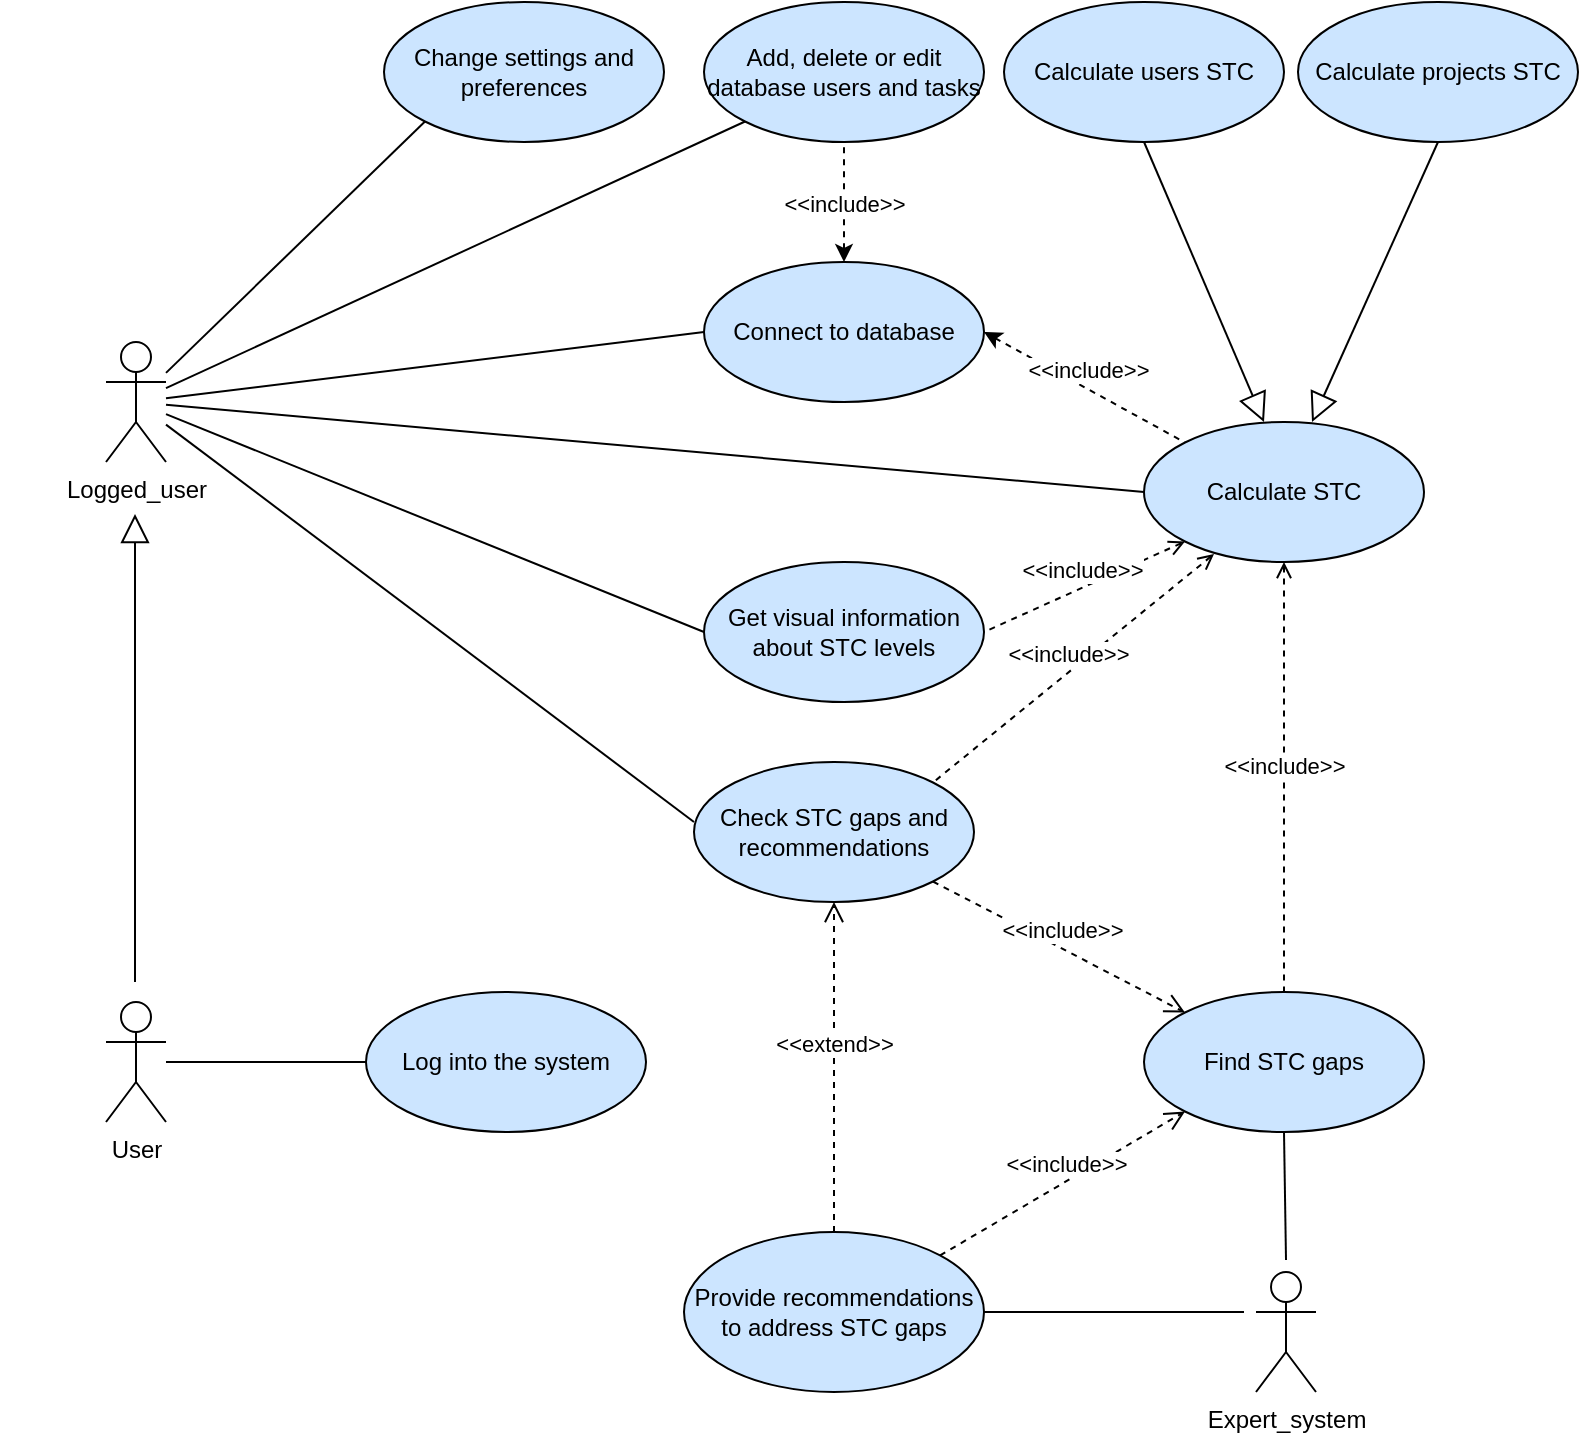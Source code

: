 <mxfile version="12.6.5" type="device"><diagram id="M6VzhiQIBAHowvG9x3cN" name="Page-1"><mxGraphModel dx="766" dy="508" grid="1" gridSize="10" guides="1" tooltips="1" connect="1" arrows="1" fold="1" page="1" pageScale="1" pageWidth="827" pageHeight="1169" math="0" shadow="0"><root><mxCell id="0"/><mxCell id="1" parent="0"/><mxCell id="GDO_ONA6oX1_BJ5on0KM-14" value="" style="edgeStyle=orthogonalEdgeStyle;rounded=0;orthogonalLoop=1;jettySize=auto;html=1;endArrow=none;endFill=0;" edge="1" parent="1" source="GDO_ONA6oX1_BJ5on0KM-2" target="GDO_ONA6oX1_BJ5on0KM-3"><mxGeometry relative="1" as="geometry"/></mxCell><mxCell id="GDO_ONA6oX1_BJ5on0KM-26" style="edgeStyle=none;rounded=0;orthogonalLoop=1;jettySize=auto;html=1;endArrow=block;endFill=0;strokeWidth=1;endSize=12;" edge="1" parent="1"><mxGeometry relative="1" as="geometry"><mxPoint x="77.5" y="599" as="sourcePoint"/><mxPoint x="77.5" y="365" as="targetPoint"/></mxGeometry></mxCell><mxCell id="GDO_ONA6oX1_BJ5on0KM-2" value="User" style="shape=umlActor;verticalLabelPosition=bottom;labelBackgroundColor=#ffffff;verticalAlign=top;html=1;" vertex="1" parent="1"><mxGeometry x="63" y="609" width="30" height="60" as="geometry"/></mxCell><mxCell id="GDO_ONA6oX1_BJ5on0KM-3" value="Log into the system" style="ellipse;whiteSpace=wrap;html=1;fillColor=#CCE5FF;" vertex="1" parent="1"><mxGeometry x="193" y="604" width="140" height="70" as="geometry"/></mxCell><mxCell id="GDO_ONA6oX1_BJ5on0KM-4" value="Connect to database" style="ellipse;whiteSpace=wrap;html=1;fillColor=#CCE5FF;" vertex="1" parent="1"><mxGeometry x="362" y="239" width="140" height="70" as="geometry"/></mxCell><mxCell id="GDO_ONA6oX1_BJ5on0KM-5" value="Calculate STC" style="ellipse;whiteSpace=wrap;html=1;fillColor=#CCE5FF;" vertex="1" parent="1"><mxGeometry x="582" y="319" width="140" height="70" as="geometry"/></mxCell><mxCell id="GDO_ONA6oX1_BJ5on0KM-6" value="Get visual information about STC levels" style="ellipse;whiteSpace=wrap;html=1;fillColor=#CCE5FF;" vertex="1" parent="1"><mxGeometry x="362" y="389" width="140" height="70" as="geometry"/></mxCell><mxCell id="GDO_ONA6oX1_BJ5on0KM-30" value="Check STC gaps and recommendations" style="ellipse;whiteSpace=wrap;html=1;fillColor=#CCE5FF;" vertex="1" parent="1"><mxGeometry x="357" y="489" width="140" height="70" as="geometry"/></mxCell><mxCell id="GDO_ONA6oX1_BJ5on0KM-7" value="Change settings and preferences" style="ellipse;whiteSpace=wrap;html=1;fillColor=#CCE5FF;" vertex="1" parent="1"><mxGeometry x="202" y="109" width="140" height="70" as="geometry"/></mxCell><mxCell id="GDO_ONA6oX1_BJ5on0KM-8" value="Provide recommendations to address STC gaps" style="ellipse;whiteSpace=wrap;html=1;fillColor=#CCE5FF;" vertex="1" parent="1"><mxGeometry x="352" y="724" width="150" height="80" as="geometry"/></mxCell><mxCell id="GDO_ONA6oX1_BJ5on0KM-36" style="edgeStyle=none;rounded=0;orthogonalLoop=1;jettySize=auto;html=1;entryX=1;entryY=0.5;entryDx=0;entryDy=0;endArrow=none;endFill=0;" edge="1" parent="1" target="GDO_ONA6oX1_BJ5on0KM-8"><mxGeometry relative="1" as="geometry"><mxPoint x="632" y="764" as="sourcePoint"/></mxGeometry></mxCell><mxCell id="GDO_ONA6oX1_BJ5on0KM-67" style="edgeStyle=none;rounded=0;orthogonalLoop=1;jettySize=auto;html=1;entryX=0.5;entryY=1;entryDx=0;entryDy=0;startArrow=none;startFill=0;endArrow=none;endFill=0;endSize=12;strokeWidth=1;exitX=0.5;exitY=-0.1;exitDx=0;exitDy=0;exitPerimeter=0;" edge="1" parent="1" source="GDO_ONA6oX1_BJ5on0KM-9" target="GDO_ONA6oX1_BJ5on0KM-10"><mxGeometry relative="1" as="geometry"/></mxCell><mxCell id="GDO_ONA6oX1_BJ5on0KM-9" value="Expert_system" style="shape=umlActor;verticalLabelPosition=bottom;labelBackgroundColor=#ffffff;verticalAlign=top;html=1;" vertex="1" parent="1"><mxGeometry x="638" y="744" width="30" height="60" as="geometry"/></mxCell><mxCell id="GDO_ONA6oX1_BJ5on0KM-10" value="Find STC gaps" style="ellipse;whiteSpace=wrap;html=1;fillColor=#CCE5FF;" vertex="1" parent="1"><mxGeometry x="582" y="604" width="140" height="70" as="geometry"/></mxCell><mxCell id="GDO_ONA6oX1_BJ5on0KM-18" value="" style="rounded=0;orthogonalLoop=1;jettySize=auto;html=1;entryX=0;entryY=1;entryDx=0;entryDy=0;endArrow=none;endFill=0;" edge="1" parent="1" source="GDO_ONA6oX1_BJ5on0KM-12" target="GDO_ONA6oX1_BJ5on0KM-7"><mxGeometry relative="1" as="geometry"><mxPoint x="262" y="299" as="targetPoint"/></mxGeometry></mxCell><mxCell id="GDO_ONA6oX1_BJ5on0KM-21" style="edgeStyle=none;rounded=0;orthogonalLoop=1;jettySize=auto;html=1;entryX=0;entryY=0.5;entryDx=0;entryDy=0;endArrow=none;endFill=0;" edge="1" parent="1" source="GDO_ONA6oX1_BJ5on0KM-12" target="GDO_ONA6oX1_BJ5on0KM-5"><mxGeometry relative="1" as="geometry"/></mxCell><mxCell id="GDO_ONA6oX1_BJ5on0KM-22" style="edgeStyle=none;rounded=0;orthogonalLoop=1;jettySize=auto;html=1;entryX=0;entryY=0.5;entryDx=0;entryDy=0;endArrow=none;endFill=0;" edge="1" parent="1" source="GDO_ONA6oX1_BJ5on0KM-12" target="GDO_ONA6oX1_BJ5on0KM-6"><mxGeometry relative="1" as="geometry"/></mxCell><mxCell id="GDO_ONA6oX1_BJ5on0KM-23" style="edgeStyle=none;rounded=0;orthogonalLoop=1;jettySize=auto;html=1;entryX=0;entryY=0.5;entryDx=0;entryDy=0;endArrow=none;endFill=0;" edge="1" parent="1" source="GDO_ONA6oX1_BJ5on0KM-12" target="GDO_ONA6oX1_BJ5on0KM-4"><mxGeometry relative="1" as="geometry"/></mxCell><mxCell id="GDO_ONA6oX1_BJ5on0KM-29" style="edgeStyle=none;rounded=0;orthogonalLoop=1;jettySize=auto;html=1;endArrow=none;endFill=0;entryX=0;entryY=0.429;entryDx=0;entryDy=0;entryPerimeter=0;" edge="1" parent="1" source="GDO_ONA6oX1_BJ5on0KM-12" target="GDO_ONA6oX1_BJ5on0KM-30"><mxGeometry relative="1" as="geometry"><mxPoint x="282" y="529" as="targetPoint"/></mxGeometry></mxCell><mxCell id="GDO_ONA6oX1_BJ5on0KM-59" style="edgeStyle=none;rounded=0;orthogonalLoop=1;jettySize=auto;html=1;entryX=0;entryY=1;entryDx=0;entryDy=0;endArrow=none;endFill=0;endSize=12;strokeWidth=1;" edge="1" parent="1" source="GDO_ONA6oX1_BJ5on0KM-12" target="GDO_ONA6oX1_BJ5on0KM-57"><mxGeometry relative="1" as="geometry"/></mxCell><mxCell id="GDO_ONA6oX1_BJ5on0KM-12" value="Logged_user" style="shape=umlActor;verticalLabelPosition=bottom;labelBackgroundColor=#ffffff;verticalAlign=top;html=1;" vertex="1" parent="1"><mxGeometry x="63" y="279" width="30" height="60" as="geometry"/></mxCell><mxCell id="GDO_ONA6oX1_BJ5on0KM-47" value="&amp;lt;&amp;lt;include&amp;gt;&amp;gt;" style="html=1;verticalAlign=bottom;endArrow=none;dashed=1;endSize=8;entryX=0.5;entryY=0;entryDx=0;entryDy=0;startArrow=open;startFill=0;endFill=0;" edge="1" parent="1" target="GDO_ONA6oX1_BJ5on0KM-10"><mxGeometry x="0.03" relative="1" as="geometry"><mxPoint x="652" y="389" as="sourcePoint"/><mxPoint x="642" y="509" as="targetPoint"/><mxPoint as="offset"/></mxGeometry></mxCell><mxCell id="GDO_ONA6oX1_BJ5on0KM-49" value="&amp;lt;&amp;lt;include&amp;gt;&amp;gt;" style="html=1;verticalAlign=bottom;endArrow=open;dashed=1;endSize=8;exitX=1;exitY=0;exitDx=0;exitDy=0;entryX=0;entryY=1;entryDx=0;entryDy=0;" edge="1" parent="1" source="GDO_ONA6oX1_BJ5on0KM-8" target="GDO_ONA6oX1_BJ5on0KM-10"><mxGeometry x="0.03" relative="1" as="geometry"><mxPoint x="527" y="489" as="sourcePoint"/><mxPoint x="542" y="704" as="targetPoint"/><mxPoint as="offset"/></mxGeometry></mxCell><mxCell id="GDO_ONA6oX1_BJ5on0KM-50" value="&amp;lt;&amp;lt;include&amp;gt;&amp;gt;" style="html=1;verticalAlign=bottom;endArrow=open;dashed=1;endSize=8;exitX=1;exitY=1;exitDx=0;exitDy=0;entryX=0;entryY=0;entryDx=0;entryDy=0;" edge="1" parent="1" source="GDO_ONA6oX1_BJ5on0KM-30" target="GDO_ONA6oX1_BJ5on0KM-10"><mxGeometry x="0.03" relative="1" as="geometry"><mxPoint x="672" y="409" as="sourcePoint"/><mxPoint x="687" y="624" as="targetPoint"/><mxPoint as="offset"/></mxGeometry></mxCell><mxCell id="GDO_ONA6oX1_BJ5on0KM-53" value="&amp;lt;&amp;lt;include&amp;gt;&amp;gt;" style="html=1;verticalAlign=bottom;endArrow=none;dashed=1;endSize=8;exitX=1;exitY=0.5;exitDx=0;exitDy=0;entryX=0;entryY=0;entryDx=0;entryDy=0;startArrow=classic;startFill=1;endFill=0;" edge="1" parent="1" source="GDO_ONA6oX1_BJ5on0KM-4" target="GDO_ONA6oX1_BJ5on0KM-5"><mxGeometry x="0.03" relative="1" as="geometry"><mxPoint x="732" y="224" as="sourcePoint"/><mxPoint x="582" y="279" as="targetPoint"/><mxPoint as="offset"/></mxGeometry></mxCell><mxCell id="GDO_ONA6oX1_BJ5on0KM-54" value="&amp;lt;&amp;lt;extend&amp;gt;&amp;gt;" style="html=1;verticalAlign=bottom;endArrow=open;dashed=1;endSize=8;exitX=0.5;exitY=0;exitDx=0;exitDy=0;entryX=0.5;entryY=1;entryDx=0;entryDy=0;" edge="1" parent="1" source="GDO_ONA6oX1_BJ5on0KM-8" target="GDO_ONA6oX1_BJ5on0KM-30"><mxGeometry x="0.03" relative="1" as="geometry"><mxPoint x="439.533" y="655.966" as="sourcePoint"/><mxPoint x="522.003" y="608.999" as="targetPoint"/><mxPoint as="offset"/></mxGeometry></mxCell><mxCell id="GDO_ONA6oX1_BJ5on0KM-57" value="Add, delete or edit database users and tasks" style="ellipse;whiteSpace=wrap;html=1;fillColor=#CCE5FF;" vertex="1" parent="1"><mxGeometry x="362" y="109" width="140" height="70" as="geometry"/></mxCell><mxCell id="GDO_ONA6oX1_BJ5on0KM-60" value="&amp;lt;&amp;lt;include&amp;gt;&amp;gt;" style="html=1;verticalAlign=bottom;endArrow=none;dashed=1;endSize=8;exitX=0.5;exitY=0;exitDx=0;exitDy=0;entryX=0.5;entryY=1;entryDx=0;entryDy=0;startArrow=classic;startFill=1;endFill=0;" edge="1" parent="1" source="GDO_ONA6oX1_BJ5on0KM-4" target="GDO_ONA6oX1_BJ5on0KM-57"><mxGeometry x="-0.333" relative="1" as="geometry"><mxPoint x="536.5" y="179" as="sourcePoint"/><mxPoint x="637.003" y="234.251" as="targetPoint"/><mxPoint as="offset"/></mxGeometry></mxCell><mxCell id="GDO_ONA6oX1_BJ5on0KM-61" value="Calculate users STC" style="ellipse;whiteSpace=wrap;html=1;fillColor=#CCE5FF;" vertex="1" parent="1"><mxGeometry x="512" y="109" width="140" height="70" as="geometry"/></mxCell><mxCell id="GDO_ONA6oX1_BJ5on0KM-62" value="Calculate projects STC" style="ellipse;whiteSpace=wrap;html=1;fillColor=#CCE5FF;" vertex="1" parent="1"><mxGeometry x="659" y="109" width="140" height="70" as="geometry"/></mxCell><mxCell id="GDO_ONA6oX1_BJ5on0KM-63" style="edgeStyle=none;rounded=0;orthogonalLoop=1;jettySize=auto;html=1;endArrow=block;endFill=0;strokeWidth=1;endSize=12;exitX=0.5;exitY=1;exitDx=0;exitDy=0;" edge="1" parent="1" source="GDO_ONA6oX1_BJ5on0KM-61"><mxGeometry relative="1" as="geometry"><mxPoint x="682" y="373" as="sourcePoint"/><mxPoint x="642" y="319" as="targetPoint"/></mxGeometry></mxCell><mxCell id="GDO_ONA6oX1_BJ5on0KM-64" style="edgeStyle=none;rounded=0;orthogonalLoop=1;jettySize=auto;html=1;endArrow=block;endFill=0;strokeWidth=1;endSize=12;exitX=0.5;exitY=1;exitDx=0;exitDy=0;" edge="1" parent="1" source="GDO_ONA6oX1_BJ5on0KM-62"><mxGeometry relative="1" as="geometry"><mxPoint x="662" y="189" as="sourcePoint"/><mxPoint x="666" y="319" as="targetPoint"/></mxGeometry></mxCell><mxCell id="GDO_ONA6oX1_BJ5on0KM-65" value="&amp;lt;&amp;lt;include&amp;gt;&amp;gt;" style="html=1;verticalAlign=bottom;endArrow=none;dashed=1;endSize=8;exitX=0.25;exitY=0.943;exitDx=0;exitDy=0;entryX=1;entryY=0;entryDx=0;entryDy=0;startArrow=open;startFill=0;endFill=0;exitPerimeter=0;" edge="1" parent="1" source="GDO_ONA6oX1_BJ5on0KM-5" target="GDO_ONA6oX1_BJ5on0KM-30"><mxGeometry x="0.03" relative="1" as="geometry"><mxPoint x="552" y="299" as="sourcePoint"/><mxPoint x="552" y="514" as="targetPoint"/><mxPoint as="offset"/></mxGeometry></mxCell><mxCell id="GDO_ONA6oX1_BJ5on0KM-66" value="&amp;lt;&amp;lt;include&amp;gt;&amp;gt;" style="html=1;verticalAlign=bottom;endArrow=none;dashed=1;endSize=8;entryX=1;entryY=0.5;entryDx=0;entryDy=0;startArrow=open;startFill=0;endFill=0;exitX=0;exitY=1;exitDx=0;exitDy=0;" edge="1" parent="1" source="GDO_ONA6oX1_BJ5on0KM-5" target="GDO_ONA6oX1_BJ5on0KM-6"><mxGeometry x="0.03" relative="1" as="geometry"><mxPoint x="592" y="369" as="sourcePoint"/><mxPoint x="491.497" y="549.251" as="targetPoint"/><mxPoint as="offset"/></mxGeometry></mxCell><mxCell id="GDO_ONA6oX1_BJ5on0KM-69" value="&amp;nbsp;&amp;nbsp; " style="text;html=1;strokeColor=none;fillColor=none;align=center;verticalAlign=middle;whiteSpace=wrap;rounded=0;fontSize=13;" vertex="1" parent="1"><mxGeometry x="10" y="784" width="40" height="20" as="geometry"/></mxCell></root></mxGraphModel></diagram></mxfile>